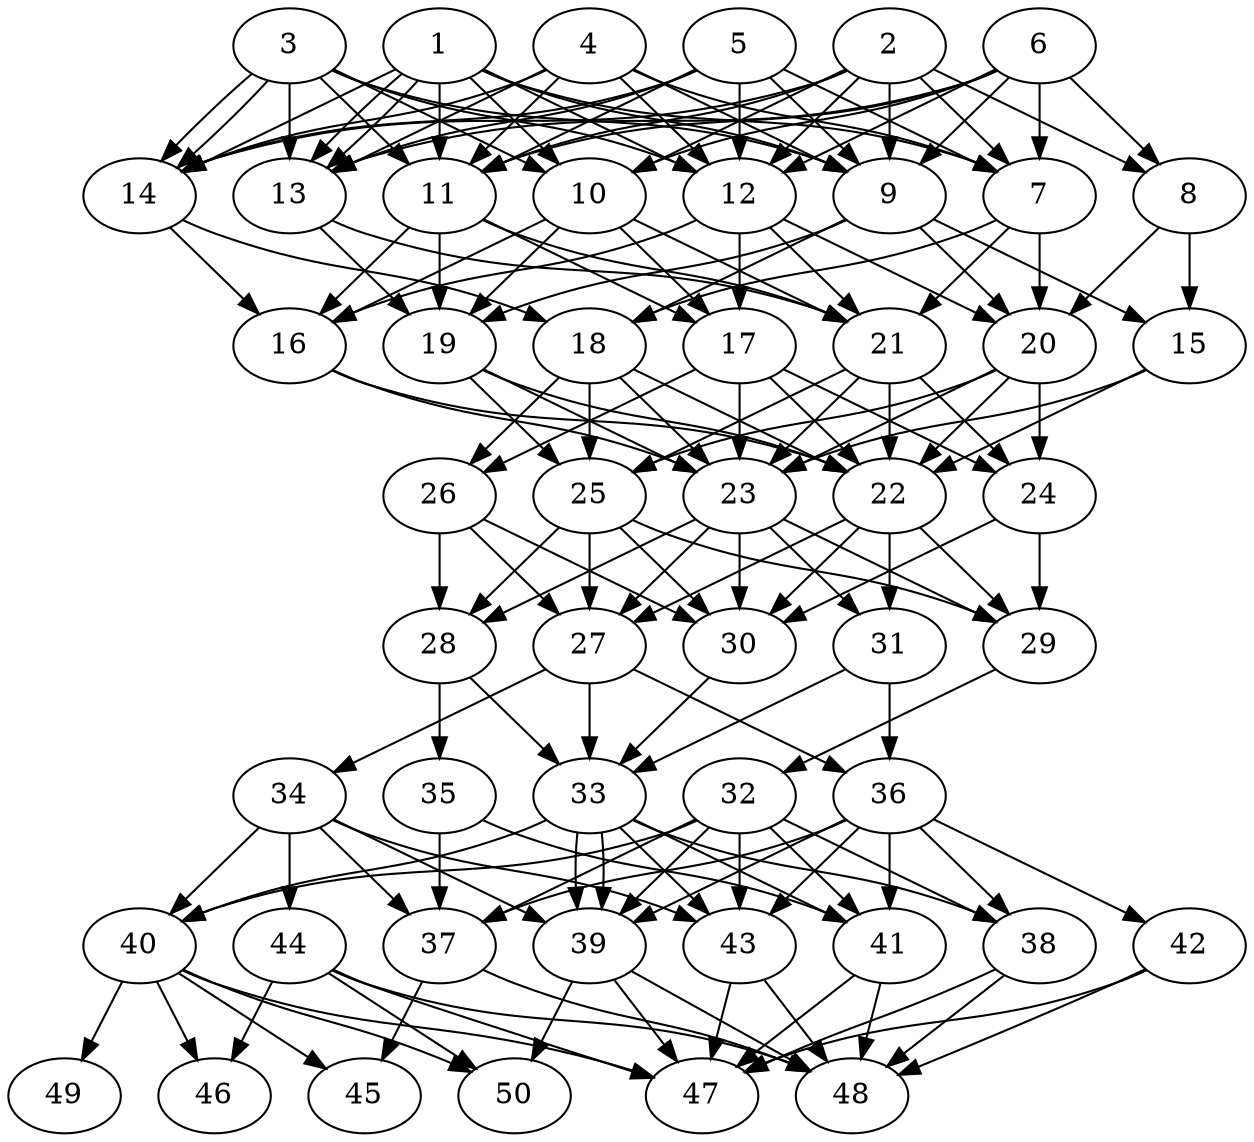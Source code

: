 // DAG automatically generated by daggen at Thu Oct  3 14:07:57 2019
// ./daggen --dot -n 50 --ccr 0.3 --fat 0.5 --regular 0.7 --density 0.9 --mindata 5242880 --maxdata 52428800 
digraph G {
  1 [size="170229760", alpha="0.16", expect_size="51068928"] 
  1 -> 7 [size ="51068928"]
  1 -> 9 [size ="51068928"]
  1 -> 10 [size ="51068928"]
  1 -> 11 [size ="51068928"]
  1 -> 12 [size ="51068928"]
  1 -> 13 [size ="51068928"]
  1 -> 13 [size ="51068928"]
  1 -> 14 [size ="51068928"]
  2 [size="171318613", alpha="0.13", expect_size="51395584"] 
  2 -> 7 [size ="51395584"]
  2 -> 8 [size ="51395584"]
  2 -> 9 [size ="51395584"]
  2 -> 10 [size ="51395584"]
  2 -> 11 [size ="51395584"]
  2 -> 12 [size ="51395584"]
  2 -> 14 [size ="51395584"]
  3 [size="20910080", alpha="0.01", expect_size="6273024"] 
  3 -> 9 [size ="6273024"]
  3 -> 10 [size ="6273024"]
  3 -> 11 [size ="6273024"]
  3 -> 12 [size ="6273024"]
  3 -> 13 [size ="6273024"]
  3 -> 14 [size ="6273024"]
  3 -> 14 [size ="6273024"]
  4 [size="50978133", alpha="0.07", expect_size="15293440"] 
  4 -> 7 [size ="15293440"]
  4 -> 9 [size ="15293440"]
  4 -> 11 [size ="15293440"]
  4 -> 12 [size ="15293440"]
  4 -> 13 [size ="15293440"]
  4 -> 14 [size ="15293440"]
  5 [size="67034453", alpha="0.12", expect_size="20110336"] 
  5 -> 7 [size ="20110336"]
  5 -> 9 [size ="20110336"]
  5 -> 11 [size ="20110336"]
  5 -> 12 [size ="20110336"]
  5 -> 13 [size ="20110336"]
  5 -> 14 [size ="20110336"]
  6 [size="29091840", alpha="0.08", expect_size="8727552"] 
  6 -> 7 [size ="8727552"]
  6 -> 8 [size ="8727552"]
  6 -> 9 [size ="8727552"]
  6 -> 10 [size ="8727552"]
  6 -> 11 [size ="8727552"]
  6 -> 12 [size ="8727552"]
  6 -> 13 [size ="8727552"]
  7 [size="107359573", alpha="0.15", expect_size="32207872"] 
  7 -> 18 [size ="32207872"]
  7 -> 20 [size ="32207872"]
  7 -> 21 [size ="32207872"]
  8 [size="109195947", alpha="0.03", expect_size="32758784"] 
  8 -> 15 [size ="32758784"]
  8 -> 20 [size ="32758784"]
  9 [size="95774720", alpha="0.04", expect_size="28732416"] 
  9 -> 15 [size ="28732416"]
  9 -> 18 [size ="28732416"]
  9 -> 19 [size ="28732416"]
  9 -> 20 [size ="28732416"]
  10 [size="102519467", alpha="0.02", expect_size="30755840"] 
  10 -> 16 [size ="30755840"]
  10 -> 17 [size ="30755840"]
  10 -> 19 [size ="30755840"]
  10 -> 21 [size ="30755840"]
  11 [size="147712000", alpha="0.01", expect_size="44313600"] 
  11 -> 16 [size ="44313600"]
  11 -> 17 [size ="44313600"]
  11 -> 19 [size ="44313600"]
  11 -> 21 [size ="44313600"]
  12 [size="117459627", alpha="0.08", expect_size="35237888"] 
  12 -> 16 [size ="35237888"]
  12 -> 17 [size ="35237888"]
  12 -> 20 [size ="35237888"]
  12 -> 21 [size ="35237888"]
  13 [size="64962560", alpha="0.10", expect_size="19488768"] 
  13 -> 19 [size ="19488768"]
  13 -> 21 [size ="19488768"]
  14 [size="73472000", alpha="0.10", expect_size="22041600"] 
  14 -> 16 [size ="22041600"]
  14 -> 18 [size ="22041600"]
  15 [size="131840000", alpha="0.08", expect_size="39552000"] 
  15 -> 22 [size ="39552000"]
  15 -> 23 [size ="39552000"]
  16 [size="70184960", alpha="0.13", expect_size="21055488"] 
  16 -> 22 [size ="21055488"]
  16 -> 23 [size ="21055488"]
  17 [size="132703573", alpha="0.13", expect_size="39811072"] 
  17 -> 22 [size ="39811072"]
  17 -> 23 [size ="39811072"]
  17 -> 24 [size ="39811072"]
  17 -> 26 [size ="39811072"]
  18 [size="91381760", alpha="0.11", expect_size="27414528"] 
  18 -> 22 [size ="27414528"]
  18 -> 23 [size ="27414528"]
  18 -> 25 [size ="27414528"]
  18 -> 26 [size ="27414528"]
  19 [size="118190080", alpha="0.02", expect_size="35457024"] 
  19 -> 22 [size ="35457024"]
  19 -> 23 [size ="35457024"]
  19 -> 25 [size ="35457024"]
  20 [size="150022827", alpha="0.15", expect_size="45006848"] 
  20 -> 22 [size ="45006848"]
  20 -> 23 [size ="45006848"]
  20 -> 24 [size ="45006848"]
  20 -> 25 [size ="45006848"]
  21 [size="163249493", alpha="0.07", expect_size="48974848"] 
  21 -> 22 [size ="48974848"]
  21 -> 23 [size ="48974848"]
  21 -> 24 [size ="48974848"]
  21 -> 25 [size ="48974848"]
  22 [size="170564267", alpha="0.18", expect_size="51169280"] 
  22 -> 27 [size ="51169280"]
  22 -> 29 [size ="51169280"]
  22 -> 30 [size ="51169280"]
  22 -> 31 [size ="51169280"]
  23 [size="79250773", alpha="0.11", expect_size="23775232"] 
  23 -> 27 [size ="23775232"]
  23 -> 28 [size ="23775232"]
  23 -> 29 [size ="23775232"]
  23 -> 30 [size ="23775232"]
  23 -> 31 [size ="23775232"]
  24 [size="156774400", alpha="0.07", expect_size="47032320"] 
  24 -> 29 [size ="47032320"]
  24 -> 30 [size ="47032320"]
  25 [size="81609387", alpha="0.10", expect_size="24482816"] 
  25 -> 27 [size ="24482816"]
  25 -> 28 [size ="24482816"]
  25 -> 29 [size ="24482816"]
  25 -> 30 [size ="24482816"]
  26 [size="147817813", alpha="0.14", expect_size="44345344"] 
  26 -> 27 [size ="44345344"]
  26 -> 28 [size ="44345344"]
  26 -> 30 [size ="44345344"]
  27 [size="91361280", alpha="0.10", expect_size="27408384"] 
  27 -> 33 [size ="27408384"]
  27 -> 34 [size ="27408384"]
  27 -> 36 [size ="27408384"]
  28 [size="38215680", alpha="0.17", expect_size="11464704"] 
  28 -> 33 [size ="11464704"]
  28 -> 35 [size ="11464704"]
  29 [size="120930987", alpha="0.14", expect_size="36279296"] 
  29 -> 32 [size ="36279296"]
  30 [size="135608320", alpha="0.02", expect_size="40682496"] 
  30 -> 33 [size ="40682496"]
  31 [size="93163520", alpha="0.07", expect_size="27949056"] 
  31 -> 33 [size ="27949056"]
  31 -> 36 [size ="27949056"]
  32 [size="146346667", alpha="0.04", expect_size="43904000"] 
  32 -> 37 [size ="43904000"]
  32 -> 38 [size ="43904000"]
  32 -> 39 [size ="43904000"]
  32 -> 40 [size ="43904000"]
  32 -> 41 [size ="43904000"]
  32 -> 43 [size ="43904000"]
  33 [size="134427307", alpha="0.08", expect_size="40328192"] 
  33 -> 38 [size ="40328192"]
  33 -> 39 [size ="40328192"]
  33 -> 39 [size ="40328192"]
  33 -> 40 [size ="40328192"]
  33 -> 41 [size ="40328192"]
  33 -> 43 [size ="40328192"]
  34 [size="60849493", alpha="0.18", expect_size="18254848"] 
  34 -> 37 [size ="18254848"]
  34 -> 39 [size ="18254848"]
  34 -> 40 [size ="18254848"]
  34 -> 43 [size ="18254848"]
  34 -> 44 [size ="18254848"]
  35 [size="116398080", alpha="0.03", expect_size="34919424"] 
  35 -> 37 [size ="34919424"]
  35 -> 41 [size ="34919424"]
  36 [size="36061867", alpha="0.15", expect_size="10818560"] 
  36 -> 37 [size ="10818560"]
  36 -> 38 [size ="10818560"]
  36 -> 39 [size ="10818560"]
  36 -> 41 [size ="10818560"]
  36 -> 42 [size ="10818560"]
  36 -> 43 [size ="10818560"]
  37 [size="146025813", alpha="0.01", expect_size="43807744"] 
  37 -> 45 [size ="43807744"]
  37 -> 48 [size ="43807744"]
  38 [size="64324267", alpha="0.17", expect_size="19297280"] 
  38 -> 47 [size ="19297280"]
  38 -> 48 [size ="19297280"]
  39 [size="39963307", alpha="0.06", expect_size="11988992"] 
  39 -> 47 [size ="11988992"]
  39 -> 48 [size ="11988992"]
  39 -> 50 [size ="11988992"]
  40 [size="151241387", alpha="0.11", expect_size="45372416"] 
  40 -> 45 [size ="45372416"]
  40 -> 46 [size ="45372416"]
  40 -> 47 [size ="45372416"]
  40 -> 49 [size ="45372416"]
  40 -> 50 [size ="45372416"]
  41 [size="168628907", alpha="0.15", expect_size="50588672"] 
  41 -> 47 [size ="50588672"]
  41 -> 48 [size ="50588672"]
  42 [size="65078613", alpha="0.18", expect_size="19523584"] 
  42 -> 47 [size ="19523584"]
  42 -> 48 [size ="19523584"]
  43 [size="97863680", alpha="0.10", expect_size="29359104"] 
  43 -> 47 [size ="29359104"]
  43 -> 48 [size ="29359104"]
  44 [size="157184000", alpha="0.19", expect_size="47155200"] 
  44 -> 46 [size ="47155200"]
  44 -> 47 [size ="47155200"]
  44 -> 48 [size ="47155200"]
  44 -> 50 [size ="47155200"]
  45 [size="141755733", alpha="0.16", expect_size="42526720"] 
  46 [size="165935787", alpha="0.10", expect_size="49780736"] 
  47 [size="125153280", alpha="0.13", expect_size="37545984"] 
  48 [size="134638933", alpha="0.19", expect_size="40391680"] 
  49 [size="111008427", alpha="0.18", expect_size="33302528"] 
  50 [size="154982400", alpha="0.12", expect_size="46494720"] 
}
